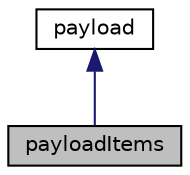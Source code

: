 digraph "payloadItems"
{
 // LATEX_PDF_SIZE
  edge [fontname="Helvetica",fontsize="10",labelfontname="Helvetica",labelfontsize="10"];
  node [fontname="Helvetica",fontsize="10",shape=record];
  Node1 [label="payloadItems",height=0.2,width=0.4,color="black", fillcolor="grey75", style="filled", fontcolor="black",tooltip="payloadItems Class"];
  Node2 -> Node1 [dir="back",color="midnightblue",fontsize="10",style="solid",fontname="Helvetica"];
  Node2 [label="payload",height=0.2,width=0.4,color="black", fillcolor="white", style="filled",URL="$classpayload.html",tooltip="payload Class"];
}
